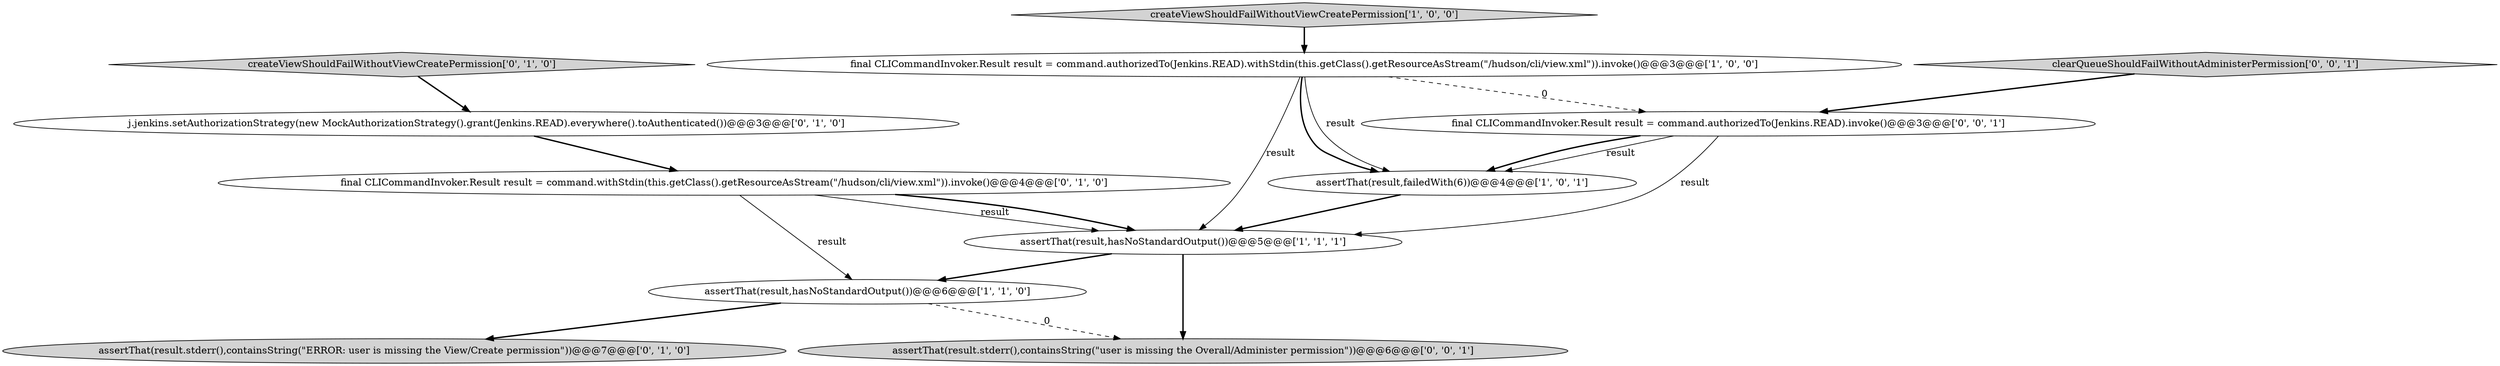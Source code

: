 digraph {
6 [style = filled, label = "createViewShouldFailWithoutViewCreatePermission['0', '1', '0']", fillcolor = lightgray, shape = diamond image = "AAA0AAABBB2BBB"];
2 [style = filled, label = "createViewShouldFailWithoutViewCreatePermission['1', '0', '0']", fillcolor = lightgray, shape = diamond image = "AAA0AAABBB1BBB"];
8 [style = filled, label = "assertThat(result.stderr(),containsString(\"ERROR: user is missing the View/Create permission\"))@@@7@@@['0', '1', '0']", fillcolor = lightgray, shape = ellipse image = "AAA0AAABBB2BBB"];
7 [style = filled, label = "final CLICommandInvoker.Result result = command.withStdin(this.getClass().getResourceAsStream(\"/hudson/cli/view.xml\")).invoke()@@@4@@@['0', '1', '0']", fillcolor = white, shape = ellipse image = "AAA1AAABBB2BBB"];
0 [style = filled, label = "assertThat(result,failedWith(6))@@@4@@@['1', '0', '1']", fillcolor = white, shape = ellipse image = "AAA0AAABBB1BBB"];
11 [style = filled, label = "clearQueueShouldFailWithoutAdministerPermission['0', '0', '1']", fillcolor = lightgray, shape = diamond image = "AAA0AAABBB3BBB"];
3 [style = filled, label = "assertThat(result,hasNoStandardOutput())@@@5@@@['1', '1', '1']", fillcolor = white, shape = ellipse image = "AAA0AAABBB1BBB"];
1 [style = filled, label = "assertThat(result,hasNoStandardOutput())@@@6@@@['1', '1', '0']", fillcolor = white, shape = ellipse image = "AAA0AAABBB1BBB"];
9 [style = filled, label = "assertThat(result.stderr(),containsString(\"user is missing the Overall/Administer permission\"))@@@6@@@['0', '0', '1']", fillcolor = lightgray, shape = ellipse image = "AAA0AAABBB3BBB"];
10 [style = filled, label = "final CLICommandInvoker.Result result = command.authorizedTo(Jenkins.READ).invoke()@@@3@@@['0', '0', '1']", fillcolor = white, shape = ellipse image = "AAA0AAABBB3BBB"];
5 [style = filled, label = "j.jenkins.setAuthorizationStrategy(new MockAuthorizationStrategy().grant(Jenkins.READ).everywhere().toAuthenticated())@@@3@@@['0', '1', '0']", fillcolor = white, shape = ellipse image = "AAA0AAABBB2BBB"];
4 [style = filled, label = "final CLICommandInvoker.Result result = command.authorizedTo(Jenkins.READ).withStdin(this.getClass().getResourceAsStream(\"/hudson/cli/view.xml\")).invoke()@@@3@@@['1', '0', '0']", fillcolor = white, shape = ellipse image = "AAA0AAABBB1BBB"];
7->3 [style = solid, label="result"];
4->10 [style = dashed, label="0"];
1->8 [style = bold, label=""];
3->1 [style = bold, label=""];
11->10 [style = bold, label=""];
0->3 [style = bold, label=""];
2->4 [style = bold, label=""];
10->0 [style = solid, label="result"];
7->1 [style = solid, label="result"];
4->0 [style = solid, label="result"];
6->5 [style = bold, label=""];
3->9 [style = bold, label=""];
5->7 [style = bold, label=""];
10->0 [style = bold, label=""];
4->0 [style = bold, label=""];
10->3 [style = solid, label="result"];
1->9 [style = dashed, label="0"];
4->3 [style = solid, label="result"];
7->3 [style = bold, label=""];
}
